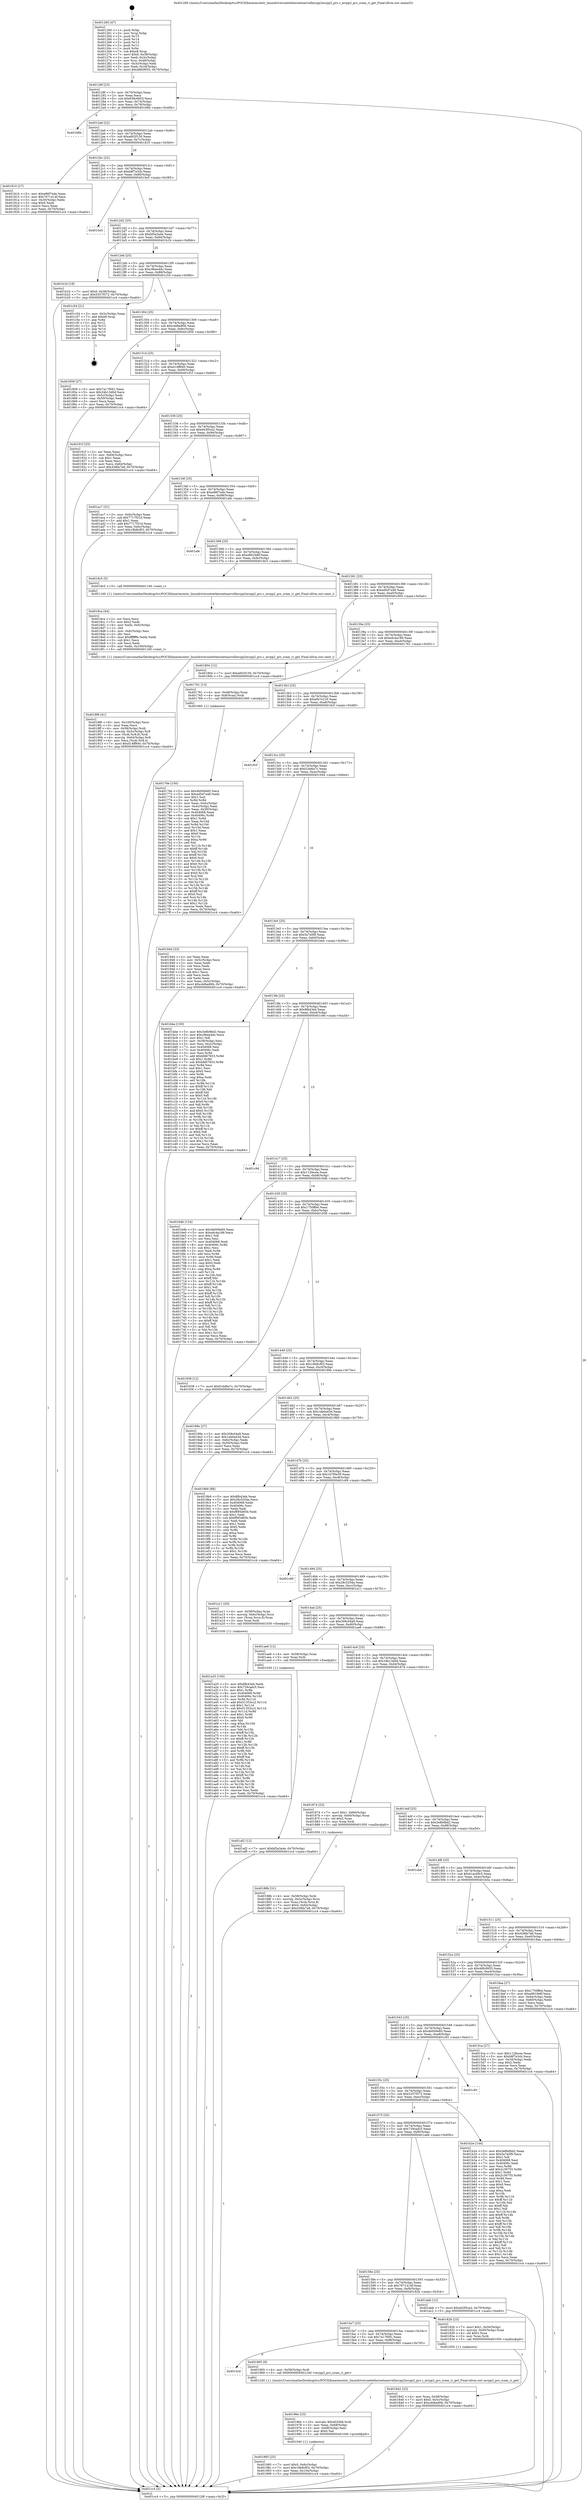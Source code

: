 digraph "0x401260" {
  label = "0x401260 (/mnt/c/Users/mathe/Desktop/tcc/POCII/binaries/extr_linuxdriversnetethernetmarvellmvpp2mvpp2_prs.c_mvpp2_prs_sram_ri_get_Final-ollvm.out::main(0))"
  labelloc = "t"
  node[shape=record]

  Entry [label="",width=0.3,height=0.3,shape=circle,fillcolor=black,style=filled]
  "0x40128f" [label="{
     0x40128f [23]\l
     | [instrs]\l
     &nbsp;&nbsp;0x40128f \<+3\>: mov -0x70(%rbp),%eax\l
     &nbsp;&nbsp;0x401292 \<+2\>: mov %eax,%ecx\l
     &nbsp;&nbsp;0x401294 \<+6\>: sub $0x838c6653,%ecx\l
     &nbsp;&nbsp;0x40129a \<+3\>: mov %eax,-0x74(%rbp)\l
     &nbsp;&nbsp;0x40129d \<+3\>: mov %ecx,-0x78(%rbp)\l
     &nbsp;&nbsp;0x4012a0 \<+6\>: je 000000000040166b \<main+0x40b\>\l
  }"]
  "0x40166b" [label="{
     0x40166b\l
  }", style=dashed]
  "0x4012a6" [label="{
     0x4012a6 [22]\l
     | [instrs]\l
     &nbsp;&nbsp;0x4012a6 \<+5\>: jmp 00000000004012ab \<main+0x4b\>\l
     &nbsp;&nbsp;0x4012ab \<+3\>: mov -0x74(%rbp),%eax\l
     &nbsp;&nbsp;0x4012ae \<+5\>: sub $0xa602f150,%eax\l
     &nbsp;&nbsp;0x4012b3 \<+3\>: mov %eax,-0x7c(%rbp)\l
     &nbsp;&nbsp;0x4012b6 \<+6\>: je 0000000000401810 \<main+0x5b0\>\l
  }"]
  Exit [label="",width=0.3,height=0.3,shape=circle,fillcolor=black,style=filled,peripheries=2]
  "0x401810" [label="{
     0x401810 [27]\l
     | [instrs]\l
     &nbsp;&nbsp;0x401810 \<+5\>: mov $0xe86f7ede,%eax\l
     &nbsp;&nbsp;0x401815 \<+5\>: mov $0x7671414f,%ecx\l
     &nbsp;&nbsp;0x40181a \<+3\>: mov -0x30(%rbp),%edx\l
     &nbsp;&nbsp;0x40181d \<+3\>: cmp $0x0,%edx\l
     &nbsp;&nbsp;0x401820 \<+3\>: cmove %ecx,%eax\l
     &nbsp;&nbsp;0x401823 \<+3\>: mov %eax,-0x70(%rbp)\l
     &nbsp;&nbsp;0x401826 \<+5\>: jmp 0000000000401cc4 \<main+0xa64\>\l
  }"]
  "0x4012bc" [label="{
     0x4012bc [22]\l
     | [instrs]\l
     &nbsp;&nbsp;0x4012bc \<+5\>: jmp 00000000004012c1 \<main+0x61\>\l
     &nbsp;&nbsp;0x4012c1 \<+3\>: mov -0x74(%rbp),%eax\l
     &nbsp;&nbsp;0x4012c4 \<+5\>: sub $0xb8f7e3cb,%eax\l
     &nbsp;&nbsp;0x4012c9 \<+3\>: mov %eax,-0x80(%rbp)\l
     &nbsp;&nbsp;0x4012cc \<+6\>: je 00000000004015e5 \<main+0x385\>\l
  }"]
  "0x401af2" [label="{
     0x401af2 [12]\l
     | [instrs]\l
     &nbsp;&nbsp;0x401af2 \<+7\>: movl $0xbf3a3a4e,-0x70(%rbp)\l
     &nbsp;&nbsp;0x401af9 \<+5\>: jmp 0000000000401cc4 \<main+0xa64\>\l
  }"]
  "0x4015e5" [label="{
     0x4015e5\l
  }", style=dashed]
  "0x4012d2" [label="{
     0x4012d2 [25]\l
     | [instrs]\l
     &nbsp;&nbsp;0x4012d2 \<+5\>: jmp 00000000004012d7 \<main+0x77\>\l
     &nbsp;&nbsp;0x4012d7 \<+3\>: mov -0x74(%rbp),%eax\l
     &nbsp;&nbsp;0x4012da \<+5\>: sub $0xbf3a3a4e,%eax\l
     &nbsp;&nbsp;0x4012df \<+6\>: mov %eax,-0x84(%rbp)\l
     &nbsp;&nbsp;0x4012e5 \<+6\>: je 0000000000401b1b \<main+0x8bb\>\l
  }"]
  "0x401a25" [label="{
     0x401a25 [150]\l
     | [instrs]\l
     &nbsp;&nbsp;0x401a25 \<+5\>: mov $0x8fb43eb,%edx\l
     &nbsp;&nbsp;0x401a2a \<+5\>: mov $0x729cadc5,%esi\l
     &nbsp;&nbsp;0x401a2f \<+3\>: mov $0x1,%r8b\l
     &nbsp;&nbsp;0x401a32 \<+8\>: mov 0x404068,%r9d\l
     &nbsp;&nbsp;0x401a3a \<+8\>: mov 0x40406c,%r10d\l
     &nbsp;&nbsp;0x401a42 \<+3\>: mov %r9d,%r11d\l
     &nbsp;&nbsp;0x401a45 \<+7\>: add $0x51353cc2,%r11d\l
     &nbsp;&nbsp;0x401a4c \<+4\>: sub $0x1,%r11d\l
     &nbsp;&nbsp;0x401a50 \<+7\>: sub $0x51353cc2,%r11d\l
     &nbsp;&nbsp;0x401a57 \<+4\>: imul %r11d,%r9d\l
     &nbsp;&nbsp;0x401a5b \<+4\>: and $0x1,%r9d\l
     &nbsp;&nbsp;0x401a5f \<+4\>: cmp $0x0,%r9d\l
     &nbsp;&nbsp;0x401a63 \<+3\>: sete %bl\l
     &nbsp;&nbsp;0x401a66 \<+4\>: cmp $0xa,%r10d\l
     &nbsp;&nbsp;0x401a6a \<+4\>: setl %r14b\l
     &nbsp;&nbsp;0x401a6e \<+3\>: mov %bl,%r15b\l
     &nbsp;&nbsp;0x401a71 \<+4\>: xor $0xff,%r15b\l
     &nbsp;&nbsp;0x401a75 \<+3\>: mov %r14b,%r12b\l
     &nbsp;&nbsp;0x401a78 \<+4\>: xor $0xff,%r12b\l
     &nbsp;&nbsp;0x401a7c \<+4\>: xor $0x1,%r8b\l
     &nbsp;&nbsp;0x401a80 \<+3\>: mov %r15b,%r13b\l
     &nbsp;&nbsp;0x401a83 \<+4\>: and $0xff,%r13b\l
     &nbsp;&nbsp;0x401a87 \<+3\>: and %r8b,%bl\l
     &nbsp;&nbsp;0x401a8a \<+3\>: mov %r12b,%al\l
     &nbsp;&nbsp;0x401a8d \<+2\>: and $0xff,%al\l
     &nbsp;&nbsp;0x401a8f \<+3\>: and %r8b,%r14b\l
     &nbsp;&nbsp;0x401a92 \<+3\>: or %bl,%r13b\l
     &nbsp;&nbsp;0x401a95 \<+3\>: or %r14b,%al\l
     &nbsp;&nbsp;0x401a98 \<+3\>: xor %al,%r13b\l
     &nbsp;&nbsp;0x401a9b \<+3\>: or %r12b,%r15b\l
     &nbsp;&nbsp;0x401a9e \<+4\>: xor $0xff,%r15b\l
     &nbsp;&nbsp;0x401aa2 \<+4\>: or $0x1,%r8b\l
     &nbsp;&nbsp;0x401aa6 \<+3\>: and %r8b,%r15b\l
     &nbsp;&nbsp;0x401aa9 \<+3\>: or %r15b,%r13b\l
     &nbsp;&nbsp;0x401aac \<+4\>: test $0x1,%r13b\l
     &nbsp;&nbsp;0x401ab0 \<+3\>: cmovne %esi,%edx\l
     &nbsp;&nbsp;0x401ab3 \<+3\>: mov %edx,-0x70(%rbp)\l
     &nbsp;&nbsp;0x401ab6 \<+5\>: jmp 0000000000401cc4 \<main+0xa64\>\l
  }"]
  "0x401b1b" [label="{
     0x401b1b [19]\l
     | [instrs]\l
     &nbsp;&nbsp;0x401b1b \<+7\>: movl $0x0,-0x38(%rbp)\l
     &nbsp;&nbsp;0x401b22 \<+7\>: movl $0x5357f372,-0x70(%rbp)\l
     &nbsp;&nbsp;0x401b29 \<+5\>: jmp 0000000000401cc4 \<main+0xa64\>\l
  }"]
  "0x4012eb" [label="{
     0x4012eb [25]\l
     | [instrs]\l
     &nbsp;&nbsp;0x4012eb \<+5\>: jmp 00000000004012f0 \<main+0x90\>\l
     &nbsp;&nbsp;0x4012f0 \<+3\>: mov -0x74(%rbp),%eax\l
     &nbsp;&nbsp;0x4012f3 \<+5\>: sub $0xc9bee4dc,%eax\l
     &nbsp;&nbsp;0x4012f8 \<+6\>: mov %eax,-0x88(%rbp)\l
     &nbsp;&nbsp;0x4012fe \<+6\>: je 0000000000401c54 \<main+0x9f4\>\l
  }"]
  "0x401985" [label="{
     0x401985 [25]\l
     | [instrs]\l
     &nbsp;&nbsp;0x401985 \<+7\>: movl $0x0,-0x6c(%rbp)\l
     &nbsp;&nbsp;0x40198c \<+7\>: movl $0x18b8cf03,-0x70(%rbp)\l
     &nbsp;&nbsp;0x401993 \<+6\>: mov %eax,-0x104(%rbp)\l
     &nbsp;&nbsp;0x401999 \<+5\>: jmp 0000000000401cc4 \<main+0xa64\>\l
  }"]
  "0x401c54" [label="{
     0x401c54 [21]\l
     | [instrs]\l
     &nbsp;&nbsp;0x401c54 \<+3\>: mov -0x2c(%rbp),%eax\l
     &nbsp;&nbsp;0x401c57 \<+7\>: add $0xe8,%rsp\l
     &nbsp;&nbsp;0x401c5e \<+1\>: pop %rbx\l
     &nbsp;&nbsp;0x401c5f \<+2\>: pop %r12\l
     &nbsp;&nbsp;0x401c61 \<+2\>: pop %r13\l
     &nbsp;&nbsp;0x401c63 \<+2\>: pop %r14\l
     &nbsp;&nbsp;0x401c65 \<+2\>: pop %r15\l
     &nbsp;&nbsp;0x401c67 \<+1\>: pop %rbp\l
     &nbsp;&nbsp;0x401c68 \<+1\>: ret\l
  }"]
  "0x401304" [label="{
     0x401304 [25]\l
     | [instrs]\l
     &nbsp;&nbsp;0x401304 \<+5\>: jmp 0000000000401309 \<main+0xa9\>\l
     &nbsp;&nbsp;0x401309 \<+3\>: mov -0x74(%rbp),%eax\l
     &nbsp;&nbsp;0x40130c \<+5\>: sub $0xcddbe80b,%eax\l
     &nbsp;&nbsp;0x401311 \<+6\>: mov %eax,-0x8c(%rbp)\l
     &nbsp;&nbsp;0x401317 \<+6\>: je 0000000000401859 \<main+0x5f9\>\l
  }"]
  "0x40196e" [label="{
     0x40196e [23]\l
     | [instrs]\l
     &nbsp;&nbsp;0x40196e \<+10\>: movabs $0x4020b6,%rdi\l
     &nbsp;&nbsp;0x401978 \<+3\>: mov %eax,-0x68(%rbp)\l
     &nbsp;&nbsp;0x40197b \<+3\>: mov -0x68(%rbp),%esi\l
     &nbsp;&nbsp;0x40197e \<+2\>: mov $0x0,%al\l
     &nbsp;&nbsp;0x401980 \<+5\>: call 0000000000401040 \<printf@plt\>\l
     | [calls]\l
     &nbsp;&nbsp;0x401040 \{1\} (unknown)\l
  }"]
  "0x401859" [label="{
     0x401859 [27]\l
     | [instrs]\l
     &nbsp;&nbsp;0x401859 \<+5\>: mov $0x7a17f091,%eax\l
     &nbsp;&nbsp;0x40185e \<+5\>: mov $0x34b13d0d,%ecx\l
     &nbsp;&nbsp;0x401863 \<+3\>: mov -0x5c(%rbp),%edx\l
     &nbsp;&nbsp;0x401866 \<+3\>: cmp -0x50(%rbp),%edx\l
     &nbsp;&nbsp;0x401869 \<+3\>: cmovl %ecx,%eax\l
     &nbsp;&nbsp;0x40186c \<+3\>: mov %eax,-0x70(%rbp)\l
     &nbsp;&nbsp;0x40186f \<+5\>: jmp 0000000000401cc4 \<main+0xa64\>\l
  }"]
  "0x40131d" [label="{
     0x40131d [25]\l
     | [instrs]\l
     &nbsp;&nbsp;0x40131d \<+5\>: jmp 0000000000401322 \<main+0xc2\>\l
     &nbsp;&nbsp;0x401322 \<+3\>: mov -0x74(%rbp),%eax\l
     &nbsp;&nbsp;0x401325 \<+5\>: sub $0xd14ff940,%eax\l
     &nbsp;&nbsp;0x40132a \<+6\>: mov %eax,-0x90(%rbp)\l
     &nbsp;&nbsp;0x401330 \<+6\>: je 000000000040191f \<main+0x6bf\>\l
  }"]
  "0x4015c0" [label="{
     0x4015c0\l
  }", style=dashed]
  "0x40191f" [label="{
     0x40191f [25]\l
     | [instrs]\l
     &nbsp;&nbsp;0x40191f \<+2\>: xor %eax,%eax\l
     &nbsp;&nbsp;0x401921 \<+3\>: mov -0x64(%rbp),%ecx\l
     &nbsp;&nbsp;0x401924 \<+3\>: sub $0x1,%eax\l
     &nbsp;&nbsp;0x401927 \<+2\>: sub %eax,%ecx\l
     &nbsp;&nbsp;0x401929 \<+3\>: mov %ecx,-0x64(%rbp)\l
     &nbsp;&nbsp;0x40192c \<+7\>: movl $0x438fa7a8,-0x70(%rbp)\l
     &nbsp;&nbsp;0x401933 \<+5\>: jmp 0000000000401cc4 \<main+0xa64\>\l
  }"]
  "0x401336" [label="{
     0x401336 [25]\l
     | [instrs]\l
     &nbsp;&nbsp;0x401336 \<+5\>: jmp 000000000040133b \<main+0xdb\>\l
     &nbsp;&nbsp;0x40133b \<+3\>: mov -0x74(%rbp),%eax\l
     &nbsp;&nbsp;0x40133e \<+5\>: sub $0xd43f5ca2,%eax\l
     &nbsp;&nbsp;0x401343 \<+6\>: mov %eax,-0x94(%rbp)\l
     &nbsp;&nbsp;0x401349 \<+6\>: je 0000000000401ac7 \<main+0x867\>\l
  }"]
  "0x401965" [label="{
     0x401965 [9]\l
     | [instrs]\l
     &nbsp;&nbsp;0x401965 \<+4\>: mov -0x58(%rbp),%rdi\l
     &nbsp;&nbsp;0x401969 \<+5\>: call 0000000000401240 \<mvpp2_prs_sram_ri_get\>\l
     | [calls]\l
     &nbsp;&nbsp;0x401240 \{1\} (/mnt/c/Users/mathe/Desktop/tcc/POCII/binaries/extr_linuxdriversnetethernetmarvellmvpp2mvpp2_prs.c_mvpp2_prs_sram_ri_get_Final-ollvm.out::mvpp2_prs_sram_ri_get)\l
  }"]
  "0x401ac7" [label="{
     0x401ac7 [31]\l
     | [instrs]\l
     &nbsp;&nbsp;0x401ac7 \<+3\>: mov -0x6c(%rbp),%eax\l
     &nbsp;&nbsp;0x401aca \<+5\>: sub $0x7717f31d,%eax\l
     &nbsp;&nbsp;0x401acf \<+3\>: add $0x1,%eax\l
     &nbsp;&nbsp;0x401ad2 \<+5\>: add $0x7717f31d,%eax\l
     &nbsp;&nbsp;0x401ad7 \<+3\>: mov %eax,-0x6c(%rbp)\l
     &nbsp;&nbsp;0x401ada \<+7\>: movl $0x18b8cf03,-0x70(%rbp)\l
     &nbsp;&nbsp;0x401ae1 \<+5\>: jmp 0000000000401cc4 \<main+0xa64\>\l
  }"]
  "0x40134f" [label="{
     0x40134f [25]\l
     | [instrs]\l
     &nbsp;&nbsp;0x40134f \<+5\>: jmp 0000000000401354 \<main+0xf4\>\l
     &nbsp;&nbsp;0x401354 \<+3\>: mov -0x74(%rbp),%eax\l
     &nbsp;&nbsp;0x401357 \<+5\>: sub $0xe86f7ede,%eax\l
     &nbsp;&nbsp;0x40135c \<+6\>: mov %eax,-0x98(%rbp)\l
     &nbsp;&nbsp;0x401362 \<+6\>: je 0000000000401afe \<main+0x89e\>\l
  }"]
  "0x4018f6" [label="{
     0x4018f6 [41]\l
     | [instrs]\l
     &nbsp;&nbsp;0x4018f6 \<+6\>: mov -0x100(%rbp),%ecx\l
     &nbsp;&nbsp;0x4018fc \<+3\>: imul %eax,%ecx\l
     &nbsp;&nbsp;0x4018ff \<+4\>: mov -0x58(%rbp),%rdi\l
     &nbsp;&nbsp;0x401903 \<+4\>: movslq -0x5c(%rbp),%r8\l
     &nbsp;&nbsp;0x401907 \<+4\>: mov (%rdi,%r8,8),%rdi\l
     &nbsp;&nbsp;0x40190b \<+4\>: movslq -0x64(%rbp),%r8\l
     &nbsp;&nbsp;0x40190f \<+4\>: mov %ecx,(%rdi,%r8,4)\l
     &nbsp;&nbsp;0x401913 \<+7\>: movl $0xd14ff940,-0x70(%rbp)\l
     &nbsp;&nbsp;0x40191a \<+5\>: jmp 0000000000401cc4 \<main+0xa64\>\l
  }"]
  "0x401afe" [label="{
     0x401afe\l
  }", style=dashed]
  "0x401368" [label="{
     0x401368 [25]\l
     | [instrs]\l
     &nbsp;&nbsp;0x401368 \<+5\>: jmp 000000000040136d \<main+0x10d\>\l
     &nbsp;&nbsp;0x40136d \<+3\>: mov -0x74(%rbp),%eax\l
     &nbsp;&nbsp;0x401370 \<+5\>: sub $0xe891fe8f,%eax\l
     &nbsp;&nbsp;0x401375 \<+6\>: mov %eax,-0x9c(%rbp)\l
     &nbsp;&nbsp;0x40137b \<+6\>: je 00000000004018c5 \<main+0x665\>\l
  }"]
  "0x4018ca" [label="{
     0x4018ca [44]\l
     | [instrs]\l
     &nbsp;&nbsp;0x4018ca \<+2\>: xor %ecx,%ecx\l
     &nbsp;&nbsp;0x4018cc \<+5\>: mov $0x2,%edx\l
     &nbsp;&nbsp;0x4018d1 \<+6\>: mov %edx,-0xfc(%rbp)\l
     &nbsp;&nbsp;0x4018d7 \<+1\>: cltd\l
     &nbsp;&nbsp;0x4018d8 \<+6\>: mov -0xfc(%rbp),%esi\l
     &nbsp;&nbsp;0x4018de \<+2\>: idiv %esi\l
     &nbsp;&nbsp;0x4018e0 \<+6\>: imul $0xfffffffe,%edx,%edx\l
     &nbsp;&nbsp;0x4018e6 \<+3\>: sub $0x1,%ecx\l
     &nbsp;&nbsp;0x4018e9 \<+2\>: sub %ecx,%edx\l
     &nbsp;&nbsp;0x4018eb \<+6\>: mov %edx,-0x100(%rbp)\l
     &nbsp;&nbsp;0x4018f1 \<+5\>: call 0000000000401160 \<next_i\>\l
     | [calls]\l
     &nbsp;&nbsp;0x401160 \{1\} (/mnt/c/Users/mathe/Desktop/tcc/POCII/binaries/extr_linuxdriversnetethernetmarvellmvpp2mvpp2_prs.c_mvpp2_prs_sram_ri_get_Final-ollvm.out::next_i)\l
  }"]
  "0x4018c5" [label="{
     0x4018c5 [5]\l
     | [instrs]\l
     &nbsp;&nbsp;0x4018c5 \<+5\>: call 0000000000401160 \<next_i\>\l
     | [calls]\l
     &nbsp;&nbsp;0x401160 \{1\} (/mnt/c/Users/mathe/Desktop/tcc/POCII/binaries/extr_linuxdriversnetethernetmarvellmvpp2mvpp2_prs.c_mvpp2_prs_sram_ri_get_Final-ollvm.out::next_i)\l
  }"]
  "0x401381" [label="{
     0x401381 [25]\l
     | [instrs]\l
     &nbsp;&nbsp;0x401381 \<+5\>: jmp 0000000000401386 \<main+0x126\>\l
     &nbsp;&nbsp;0x401386 \<+3\>: mov -0x74(%rbp),%eax\l
     &nbsp;&nbsp;0x401389 \<+5\>: sub $0xed5d7a48,%eax\l
     &nbsp;&nbsp;0x40138e \<+6\>: mov %eax,-0xa0(%rbp)\l
     &nbsp;&nbsp;0x401394 \<+6\>: je 0000000000401804 \<main+0x5a4\>\l
  }"]
  "0x40188b" [label="{
     0x40188b [31]\l
     | [instrs]\l
     &nbsp;&nbsp;0x40188b \<+4\>: mov -0x58(%rbp),%rdi\l
     &nbsp;&nbsp;0x40188f \<+4\>: movslq -0x5c(%rbp),%rcx\l
     &nbsp;&nbsp;0x401893 \<+4\>: mov %rax,(%rdi,%rcx,8)\l
     &nbsp;&nbsp;0x401897 \<+7\>: movl $0x0,-0x64(%rbp)\l
     &nbsp;&nbsp;0x40189e \<+7\>: movl $0x438fa7a8,-0x70(%rbp)\l
     &nbsp;&nbsp;0x4018a5 \<+5\>: jmp 0000000000401cc4 \<main+0xa64\>\l
  }"]
  "0x401804" [label="{
     0x401804 [12]\l
     | [instrs]\l
     &nbsp;&nbsp;0x401804 \<+7\>: movl $0xa602f150,-0x70(%rbp)\l
     &nbsp;&nbsp;0x40180b \<+5\>: jmp 0000000000401cc4 \<main+0xa64\>\l
  }"]
  "0x40139a" [label="{
     0x40139a [25]\l
     | [instrs]\l
     &nbsp;&nbsp;0x40139a \<+5\>: jmp 000000000040139f \<main+0x13f\>\l
     &nbsp;&nbsp;0x40139f \<+3\>: mov -0x74(%rbp),%eax\l
     &nbsp;&nbsp;0x4013a2 \<+5\>: sub $0xedc4a186,%eax\l
     &nbsp;&nbsp;0x4013a7 \<+6\>: mov %eax,-0xa4(%rbp)\l
     &nbsp;&nbsp;0x4013ad \<+6\>: je 0000000000401761 \<main+0x501\>\l
  }"]
  "0x401842" [label="{
     0x401842 [23]\l
     | [instrs]\l
     &nbsp;&nbsp;0x401842 \<+4\>: mov %rax,-0x58(%rbp)\l
     &nbsp;&nbsp;0x401846 \<+7\>: movl $0x0,-0x5c(%rbp)\l
     &nbsp;&nbsp;0x40184d \<+7\>: movl $0xcddbe80b,-0x70(%rbp)\l
     &nbsp;&nbsp;0x401854 \<+5\>: jmp 0000000000401cc4 \<main+0xa64\>\l
  }"]
  "0x401761" [label="{
     0x401761 [13]\l
     | [instrs]\l
     &nbsp;&nbsp;0x401761 \<+4\>: mov -0x48(%rbp),%rax\l
     &nbsp;&nbsp;0x401765 \<+4\>: mov 0x8(%rax),%rdi\l
     &nbsp;&nbsp;0x401769 \<+5\>: call 0000000000401060 \<atoi@plt\>\l
     | [calls]\l
     &nbsp;&nbsp;0x401060 \{1\} (unknown)\l
  }"]
  "0x4013b3" [label="{
     0x4013b3 [25]\l
     | [instrs]\l
     &nbsp;&nbsp;0x4013b3 \<+5\>: jmp 00000000004013b8 \<main+0x158\>\l
     &nbsp;&nbsp;0x4013b8 \<+3\>: mov -0x74(%rbp),%eax\l
     &nbsp;&nbsp;0x4013bb \<+5\>: sub $0xefa7e219,%eax\l
     &nbsp;&nbsp;0x4013c0 \<+6\>: mov %eax,-0xa8(%rbp)\l
     &nbsp;&nbsp;0x4013c6 \<+6\>: je 00000000004016cf \<main+0x46f\>\l
  }"]
  "0x4015a7" [label="{
     0x4015a7 [25]\l
     | [instrs]\l
     &nbsp;&nbsp;0x4015a7 \<+5\>: jmp 00000000004015ac \<main+0x34c\>\l
     &nbsp;&nbsp;0x4015ac \<+3\>: mov -0x74(%rbp),%eax\l
     &nbsp;&nbsp;0x4015af \<+5\>: sub $0x7a17f091,%eax\l
     &nbsp;&nbsp;0x4015b4 \<+6\>: mov %eax,-0xf8(%rbp)\l
     &nbsp;&nbsp;0x4015ba \<+6\>: je 0000000000401965 \<main+0x705\>\l
  }"]
  "0x4016cf" [label="{
     0x4016cf\l
  }", style=dashed]
  "0x4013cc" [label="{
     0x4013cc [25]\l
     | [instrs]\l
     &nbsp;&nbsp;0x4013cc \<+5\>: jmp 00000000004013d1 \<main+0x171\>\l
     &nbsp;&nbsp;0x4013d1 \<+3\>: mov -0x74(%rbp),%eax\l
     &nbsp;&nbsp;0x4013d4 \<+5\>: sub $0xf1dd6a7c,%eax\l
     &nbsp;&nbsp;0x4013d9 \<+6\>: mov %eax,-0xac(%rbp)\l
     &nbsp;&nbsp;0x4013df \<+6\>: je 0000000000401944 \<main+0x6e4\>\l
  }"]
  "0x40182b" [label="{
     0x40182b [23]\l
     | [instrs]\l
     &nbsp;&nbsp;0x40182b \<+7\>: movl $0x1,-0x50(%rbp)\l
     &nbsp;&nbsp;0x401832 \<+4\>: movslq -0x50(%rbp),%rax\l
     &nbsp;&nbsp;0x401836 \<+4\>: shl $0x3,%rax\l
     &nbsp;&nbsp;0x40183a \<+3\>: mov %rax,%rdi\l
     &nbsp;&nbsp;0x40183d \<+5\>: call 0000000000401050 \<malloc@plt\>\l
     | [calls]\l
     &nbsp;&nbsp;0x401050 \{1\} (unknown)\l
  }"]
  "0x401944" [label="{
     0x401944 [33]\l
     | [instrs]\l
     &nbsp;&nbsp;0x401944 \<+2\>: xor %eax,%eax\l
     &nbsp;&nbsp;0x401946 \<+3\>: mov -0x5c(%rbp),%ecx\l
     &nbsp;&nbsp;0x401949 \<+2\>: mov %eax,%edx\l
     &nbsp;&nbsp;0x40194b \<+2\>: sub %ecx,%edx\l
     &nbsp;&nbsp;0x40194d \<+2\>: mov %eax,%ecx\l
     &nbsp;&nbsp;0x40194f \<+3\>: sub $0x1,%ecx\l
     &nbsp;&nbsp;0x401952 \<+2\>: add %ecx,%edx\l
     &nbsp;&nbsp;0x401954 \<+2\>: sub %edx,%eax\l
     &nbsp;&nbsp;0x401956 \<+3\>: mov %eax,-0x5c(%rbp)\l
     &nbsp;&nbsp;0x401959 \<+7\>: movl $0xcddbe80b,-0x70(%rbp)\l
     &nbsp;&nbsp;0x401960 \<+5\>: jmp 0000000000401cc4 \<main+0xa64\>\l
  }"]
  "0x4013e5" [label="{
     0x4013e5 [25]\l
     | [instrs]\l
     &nbsp;&nbsp;0x4013e5 \<+5\>: jmp 00000000004013ea \<main+0x18a\>\l
     &nbsp;&nbsp;0x4013ea \<+3\>: mov -0x74(%rbp),%eax\l
     &nbsp;&nbsp;0x4013ed \<+5\>: sub $0x5a7a5f9,%eax\l
     &nbsp;&nbsp;0x4013f2 \<+6\>: mov %eax,-0xb0(%rbp)\l
     &nbsp;&nbsp;0x4013f8 \<+6\>: je 0000000000401bbe \<main+0x95e\>\l
  }"]
  "0x40158e" [label="{
     0x40158e [25]\l
     | [instrs]\l
     &nbsp;&nbsp;0x40158e \<+5\>: jmp 0000000000401593 \<main+0x333\>\l
     &nbsp;&nbsp;0x401593 \<+3\>: mov -0x74(%rbp),%eax\l
     &nbsp;&nbsp;0x401596 \<+5\>: sub $0x7671414f,%eax\l
     &nbsp;&nbsp;0x40159b \<+6\>: mov %eax,-0xf4(%rbp)\l
     &nbsp;&nbsp;0x4015a1 \<+6\>: je 000000000040182b \<main+0x5cb\>\l
  }"]
  "0x401bbe" [label="{
     0x401bbe [150]\l
     | [instrs]\l
     &nbsp;&nbsp;0x401bbe \<+5\>: mov $0x3e8b9bd2,%eax\l
     &nbsp;&nbsp;0x401bc3 \<+5\>: mov $0xc9bee4dc,%ecx\l
     &nbsp;&nbsp;0x401bc8 \<+2\>: mov $0x1,%dl\l
     &nbsp;&nbsp;0x401bca \<+3\>: mov -0x38(%rbp),%esi\l
     &nbsp;&nbsp;0x401bcd \<+3\>: mov %esi,-0x2c(%rbp)\l
     &nbsp;&nbsp;0x401bd0 \<+7\>: mov 0x404068,%esi\l
     &nbsp;&nbsp;0x401bd7 \<+7\>: mov 0x40406c,%edi\l
     &nbsp;&nbsp;0x401bde \<+3\>: mov %esi,%r8d\l
     &nbsp;&nbsp;0x401be1 \<+7\>: add $0xbfd67833,%r8d\l
     &nbsp;&nbsp;0x401be8 \<+4\>: sub $0x1,%r8d\l
     &nbsp;&nbsp;0x401bec \<+7\>: sub $0xbfd67833,%r8d\l
     &nbsp;&nbsp;0x401bf3 \<+4\>: imul %r8d,%esi\l
     &nbsp;&nbsp;0x401bf7 \<+3\>: and $0x1,%esi\l
     &nbsp;&nbsp;0x401bfa \<+3\>: cmp $0x0,%esi\l
     &nbsp;&nbsp;0x401bfd \<+4\>: sete %r9b\l
     &nbsp;&nbsp;0x401c01 \<+3\>: cmp $0xa,%edi\l
     &nbsp;&nbsp;0x401c04 \<+4\>: setl %r10b\l
     &nbsp;&nbsp;0x401c08 \<+3\>: mov %r9b,%r11b\l
     &nbsp;&nbsp;0x401c0b \<+4\>: xor $0xff,%r11b\l
     &nbsp;&nbsp;0x401c0f \<+3\>: mov %r10b,%bl\l
     &nbsp;&nbsp;0x401c12 \<+3\>: xor $0xff,%bl\l
     &nbsp;&nbsp;0x401c15 \<+3\>: xor $0x0,%dl\l
     &nbsp;&nbsp;0x401c18 \<+3\>: mov %r11b,%r14b\l
     &nbsp;&nbsp;0x401c1b \<+4\>: and $0x0,%r14b\l
     &nbsp;&nbsp;0x401c1f \<+3\>: and %dl,%r9b\l
     &nbsp;&nbsp;0x401c22 \<+3\>: mov %bl,%r15b\l
     &nbsp;&nbsp;0x401c25 \<+4\>: and $0x0,%r15b\l
     &nbsp;&nbsp;0x401c29 \<+3\>: and %dl,%r10b\l
     &nbsp;&nbsp;0x401c2c \<+3\>: or %r9b,%r14b\l
     &nbsp;&nbsp;0x401c2f \<+3\>: or %r10b,%r15b\l
     &nbsp;&nbsp;0x401c32 \<+3\>: xor %r15b,%r14b\l
     &nbsp;&nbsp;0x401c35 \<+3\>: or %bl,%r11b\l
     &nbsp;&nbsp;0x401c38 \<+4\>: xor $0xff,%r11b\l
     &nbsp;&nbsp;0x401c3c \<+3\>: or $0x0,%dl\l
     &nbsp;&nbsp;0x401c3f \<+3\>: and %dl,%r11b\l
     &nbsp;&nbsp;0x401c42 \<+3\>: or %r11b,%r14b\l
     &nbsp;&nbsp;0x401c45 \<+4\>: test $0x1,%r14b\l
     &nbsp;&nbsp;0x401c49 \<+3\>: cmovne %ecx,%eax\l
     &nbsp;&nbsp;0x401c4c \<+3\>: mov %eax,-0x70(%rbp)\l
     &nbsp;&nbsp;0x401c4f \<+5\>: jmp 0000000000401cc4 \<main+0xa64\>\l
  }"]
  "0x4013fe" [label="{
     0x4013fe [25]\l
     | [instrs]\l
     &nbsp;&nbsp;0x4013fe \<+5\>: jmp 0000000000401403 \<main+0x1a3\>\l
     &nbsp;&nbsp;0x401403 \<+3\>: mov -0x74(%rbp),%eax\l
     &nbsp;&nbsp;0x401406 \<+5\>: sub $0x8fb43eb,%eax\l
     &nbsp;&nbsp;0x40140b \<+6\>: mov %eax,-0xb4(%rbp)\l
     &nbsp;&nbsp;0x401411 \<+6\>: je 0000000000401c9d \<main+0xa3d\>\l
  }"]
  "0x401abb" [label="{
     0x401abb [12]\l
     | [instrs]\l
     &nbsp;&nbsp;0x401abb \<+7\>: movl $0xd43f5ca2,-0x70(%rbp)\l
     &nbsp;&nbsp;0x401ac2 \<+5\>: jmp 0000000000401cc4 \<main+0xa64\>\l
  }"]
  "0x401c9d" [label="{
     0x401c9d\l
  }", style=dashed]
  "0x401417" [label="{
     0x401417 [25]\l
     | [instrs]\l
     &nbsp;&nbsp;0x401417 \<+5\>: jmp 000000000040141c \<main+0x1bc\>\l
     &nbsp;&nbsp;0x40141c \<+3\>: mov -0x74(%rbp),%eax\l
     &nbsp;&nbsp;0x40141f \<+5\>: sub $0x112fecee,%eax\l
     &nbsp;&nbsp;0x401424 \<+6\>: mov %eax,-0xb8(%rbp)\l
     &nbsp;&nbsp;0x40142a \<+6\>: je 00000000004016db \<main+0x47b\>\l
  }"]
  "0x401575" [label="{
     0x401575 [25]\l
     | [instrs]\l
     &nbsp;&nbsp;0x401575 \<+5\>: jmp 000000000040157a \<main+0x31a\>\l
     &nbsp;&nbsp;0x40157a \<+3\>: mov -0x74(%rbp),%eax\l
     &nbsp;&nbsp;0x40157d \<+5\>: sub $0x729cadc5,%eax\l
     &nbsp;&nbsp;0x401582 \<+6\>: mov %eax,-0xf0(%rbp)\l
     &nbsp;&nbsp;0x401588 \<+6\>: je 0000000000401abb \<main+0x85b\>\l
  }"]
  "0x4016db" [label="{
     0x4016db [134]\l
     | [instrs]\l
     &nbsp;&nbsp;0x4016db \<+5\>: mov $0x4b009e85,%eax\l
     &nbsp;&nbsp;0x4016e0 \<+5\>: mov $0xedc4a186,%ecx\l
     &nbsp;&nbsp;0x4016e5 \<+2\>: mov $0x1,%dl\l
     &nbsp;&nbsp;0x4016e7 \<+2\>: xor %esi,%esi\l
     &nbsp;&nbsp;0x4016e9 \<+7\>: mov 0x404068,%edi\l
     &nbsp;&nbsp;0x4016f0 \<+8\>: mov 0x40406c,%r8d\l
     &nbsp;&nbsp;0x4016f8 \<+3\>: sub $0x1,%esi\l
     &nbsp;&nbsp;0x4016fb \<+3\>: mov %edi,%r9d\l
     &nbsp;&nbsp;0x4016fe \<+3\>: add %esi,%r9d\l
     &nbsp;&nbsp;0x401701 \<+4\>: imul %r9d,%edi\l
     &nbsp;&nbsp;0x401705 \<+3\>: and $0x1,%edi\l
     &nbsp;&nbsp;0x401708 \<+3\>: cmp $0x0,%edi\l
     &nbsp;&nbsp;0x40170b \<+4\>: sete %r10b\l
     &nbsp;&nbsp;0x40170f \<+4\>: cmp $0xa,%r8d\l
     &nbsp;&nbsp;0x401713 \<+4\>: setl %r11b\l
     &nbsp;&nbsp;0x401717 \<+3\>: mov %r10b,%bl\l
     &nbsp;&nbsp;0x40171a \<+3\>: xor $0xff,%bl\l
     &nbsp;&nbsp;0x40171d \<+3\>: mov %r11b,%r14b\l
     &nbsp;&nbsp;0x401720 \<+4\>: xor $0xff,%r14b\l
     &nbsp;&nbsp;0x401724 \<+3\>: xor $0x1,%dl\l
     &nbsp;&nbsp;0x401727 \<+3\>: mov %bl,%r15b\l
     &nbsp;&nbsp;0x40172a \<+4\>: and $0xff,%r15b\l
     &nbsp;&nbsp;0x40172e \<+3\>: and %dl,%r10b\l
     &nbsp;&nbsp;0x401731 \<+3\>: mov %r14b,%r12b\l
     &nbsp;&nbsp;0x401734 \<+4\>: and $0xff,%r12b\l
     &nbsp;&nbsp;0x401738 \<+3\>: and %dl,%r11b\l
     &nbsp;&nbsp;0x40173b \<+3\>: or %r10b,%r15b\l
     &nbsp;&nbsp;0x40173e \<+3\>: or %r11b,%r12b\l
     &nbsp;&nbsp;0x401741 \<+3\>: xor %r12b,%r15b\l
     &nbsp;&nbsp;0x401744 \<+3\>: or %r14b,%bl\l
     &nbsp;&nbsp;0x401747 \<+3\>: xor $0xff,%bl\l
     &nbsp;&nbsp;0x40174a \<+3\>: or $0x1,%dl\l
     &nbsp;&nbsp;0x40174d \<+2\>: and %dl,%bl\l
     &nbsp;&nbsp;0x40174f \<+3\>: or %bl,%r15b\l
     &nbsp;&nbsp;0x401752 \<+4\>: test $0x1,%r15b\l
     &nbsp;&nbsp;0x401756 \<+3\>: cmovne %ecx,%eax\l
     &nbsp;&nbsp;0x401759 \<+3\>: mov %eax,-0x70(%rbp)\l
     &nbsp;&nbsp;0x40175c \<+5\>: jmp 0000000000401cc4 \<main+0xa64\>\l
  }"]
  "0x401430" [label="{
     0x401430 [25]\l
     | [instrs]\l
     &nbsp;&nbsp;0x401430 \<+5\>: jmp 0000000000401435 \<main+0x1d5\>\l
     &nbsp;&nbsp;0x401435 \<+3\>: mov -0x74(%rbp),%eax\l
     &nbsp;&nbsp;0x401438 \<+5\>: sub $0x1750ffe4,%eax\l
     &nbsp;&nbsp;0x40143d \<+6\>: mov %eax,-0xbc(%rbp)\l
     &nbsp;&nbsp;0x401443 \<+6\>: je 0000000000401938 \<main+0x6d8\>\l
  }"]
  "0x401b2e" [label="{
     0x401b2e [144]\l
     | [instrs]\l
     &nbsp;&nbsp;0x401b2e \<+5\>: mov $0x3e8b9bd2,%eax\l
     &nbsp;&nbsp;0x401b33 \<+5\>: mov $0x5a7a5f9,%ecx\l
     &nbsp;&nbsp;0x401b38 \<+2\>: mov $0x1,%dl\l
     &nbsp;&nbsp;0x401b3a \<+7\>: mov 0x404068,%esi\l
     &nbsp;&nbsp;0x401b41 \<+7\>: mov 0x40406c,%edi\l
     &nbsp;&nbsp;0x401b48 \<+3\>: mov %esi,%r8d\l
     &nbsp;&nbsp;0x401b4b \<+7\>: add $0x2c36755,%r8d\l
     &nbsp;&nbsp;0x401b52 \<+4\>: sub $0x1,%r8d\l
     &nbsp;&nbsp;0x401b56 \<+7\>: sub $0x2c36755,%r8d\l
     &nbsp;&nbsp;0x401b5d \<+4\>: imul %r8d,%esi\l
     &nbsp;&nbsp;0x401b61 \<+3\>: and $0x1,%esi\l
     &nbsp;&nbsp;0x401b64 \<+3\>: cmp $0x0,%esi\l
     &nbsp;&nbsp;0x401b67 \<+4\>: sete %r9b\l
     &nbsp;&nbsp;0x401b6b \<+3\>: cmp $0xa,%edi\l
     &nbsp;&nbsp;0x401b6e \<+4\>: setl %r10b\l
     &nbsp;&nbsp;0x401b72 \<+3\>: mov %r9b,%r11b\l
     &nbsp;&nbsp;0x401b75 \<+4\>: xor $0xff,%r11b\l
     &nbsp;&nbsp;0x401b79 \<+3\>: mov %r10b,%bl\l
     &nbsp;&nbsp;0x401b7c \<+3\>: xor $0xff,%bl\l
     &nbsp;&nbsp;0x401b7f \<+3\>: xor $0x1,%dl\l
     &nbsp;&nbsp;0x401b82 \<+3\>: mov %r11b,%r14b\l
     &nbsp;&nbsp;0x401b85 \<+4\>: and $0xff,%r14b\l
     &nbsp;&nbsp;0x401b89 \<+3\>: and %dl,%r9b\l
     &nbsp;&nbsp;0x401b8c \<+3\>: mov %bl,%r15b\l
     &nbsp;&nbsp;0x401b8f \<+4\>: and $0xff,%r15b\l
     &nbsp;&nbsp;0x401b93 \<+3\>: and %dl,%r10b\l
     &nbsp;&nbsp;0x401b96 \<+3\>: or %r9b,%r14b\l
     &nbsp;&nbsp;0x401b99 \<+3\>: or %r10b,%r15b\l
     &nbsp;&nbsp;0x401b9c \<+3\>: xor %r15b,%r14b\l
     &nbsp;&nbsp;0x401b9f \<+3\>: or %bl,%r11b\l
     &nbsp;&nbsp;0x401ba2 \<+4\>: xor $0xff,%r11b\l
     &nbsp;&nbsp;0x401ba6 \<+3\>: or $0x1,%dl\l
     &nbsp;&nbsp;0x401ba9 \<+3\>: and %dl,%r11b\l
     &nbsp;&nbsp;0x401bac \<+3\>: or %r11b,%r14b\l
     &nbsp;&nbsp;0x401baf \<+4\>: test $0x1,%r14b\l
     &nbsp;&nbsp;0x401bb3 \<+3\>: cmovne %ecx,%eax\l
     &nbsp;&nbsp;0x401bb6 \<+3\>: mov %eax,-0x70(%rbp)\l
     &nbsp;&nbsp;0x401bb9 \<+5\>: jmp 0000000000401cc4 \<main+0xa64\>\l
  }"]
  "0x401938" [label="{
     0x401938 [12]\l
     | [instrs]\l
     &nbsp;&nbsp;0x401938 \<+7\>: movl $0xf1dd6a7c,-0x70(%rbp)\l
     &nbsp;&nbsp;0x40193f \<+5\>: jmp 0000000000401cc4 \<main+0xa64\>\l
  }"]
  "0x401449" [label="{
     0x401449 [25]\l
     | [instrs]\l
     &nbsp;&nbsp;0x401449 \<+5\>: jmp 000000000040144e \<main+0x1ee\>\l
     &nbsp;&nbsp;0x40144e \<+3\>: mov -0x74(%rbp),%eax\l
     &nbsp;&nbsp;0x401451 \<+5\>: sub $0x18b8cf03,%eax\l
     &nbsp;&nbsp;0x401456 \<+6\>: mov %eax,-0xc0(%rbp)\l
     &nbsp;&nbsp;0x40145c \<+6\>: je 000000000040199e \<main+0x73e\>\l
  }"]
  "0x40155c" [label="{
     0x40155c [25]\l
     | [instrs]\l
     &nbsp;&nbsp;0x40155c \<+5\>: jmp 0000000000401561 \<main+0x301\>\l
     &nbsp;&nbsp;0x401561 \<+3\>: mov -0x74(%rbp),%eax\l
     &nbsp;&nbsp;0x401564 \<+5\>: sub $0x5357f372,%eax\l
     &nbsp;&nbsp;0x401569 \<+6\>: mov %eax,-0xec(%rbp)\l
     &nbsp;&nbsp;0x40156f \<+6\>: je 0000000000401b2e \<main+0x8ce\>\l
  }"]
  "0x40199e" [label="{
     0x40199e [27]\l
     | [instrs]\l
     &nbsp;&nbsp;0x40199e \<+5\>: mov $0x309c04a9,%eax\l
     &nbsp;&nbsp;0x4019a3 \<+5\>: mov $0x1ab0a43d,%ecx\l
     &nbsp;&nbsp;0x4019a8 \<+3\>: mov -0x6c(%rbp),%edx\l
     &nbsp;&nbsp;0x4019ab \<+3\>: cmp -0x50(%rbp),%edx\l
     &nbsp;&nbsp;0x4019ae \<+3\>: cmovl %ecx,%eax\l
     &nbsp;&nbsp;0x4019b1 \<+3\>: mov %eax,-0x70(%rbp)\l
     &nbsp;&nbsp;0x4019b4 \<+5\>: jmp 0000000000401cc4 \<main+0xa64\>\l
  }"]
  "0x401462" [label="{
     0x401462 [25]\l
     | [instrs]\l
     &nbsp;&nbsp;0x401462 \<+5\>: jmp 0000000000401467 \<main+0x207\>\l
     &nbsp;&nbsp;0x401467 \<+3\>: mov -0x74(%rbp),%eax\l
     &nbsp;&nbsp;0x40146a \<+5\>: sub $0x1ab0a43d,%eax\l
     &nbsp;&nbsp;0x40146f \<+6\>: mov %eax,-0xc4(%rbp)\l
     &nbsp;&nbsp;0x401475 \<+6\>: je 00000000004019b9 \<main+0x759\>\l
  }"]
  "0x401c81" [label="{
     0x401c81\l
  }", style=dashed]
  "0x4019b9" [label="{
     0x4019b9 [88]\l
     | [instrs]\l
     &nbsp;&nbsp;0x4019b9 \<+5\>: mov $0x8fb43eb,%eax\l
     &nbsp;&nbsp;0x4019be \<+5\>: mov $0x28c5204a,%ecx\l
     &nbsp;&nbsp;0x4019c3 \<+7\>: mov 0x404068,%edx\l
     &nbsp;&nbsp;0x4019ca \<+7\>: mov 0x40406c,%esi\l
     &nbsp;&nbsp;0x4019d1 \<+2\>: mov %edx,%edi\l
     &nbsp;&nbsp;0x4019d3 \<+6\>: add $0xf895d65b,%edi\l
     &nbsp;&nbsp;0x4019d9 \<+3\>: sub $0x1,%edi\l
     &nbsp;&nbsp;0x4019dc \<+6\>: sub $0xf895d65b,%edi\l
     &nbsp;&nbsp;0x4019e2 \<+3\>: imul %edi,%edx\l
     &nbsp;&nbsp;0x4019e5 \<+3\>: and $0x1,%edx\l
     &nbsp;&nbsp;0x4019e8 \<+3\>: cmp $0x0,%edx\l
     &nbsp;&nbsp;0x4019eb \<+4\>: sete %r8b\l
     &nbsp;&nbsp;0x4019ef \<+3\>: cmp $0xa,%esi\l
     &nbsp;&nbsp;0x4019f2 \<+4\>: setl %r9b\l
     &nbsp;&nbsp;0x4019f6 \<+3\>: mov %r8b,%r10b\l
     &nbsp;&nbsp;0x4019f9 \<+3\>: and %r9b,%r10b\l
     &nbsp;&nbsp;0x4019fc \<+3\>: xor %r9b,%r8b\l
     &nbsp;&nbsp;0x4019ff \<+3\>: or %r8b,%r10b\l
     &nbsp;&nbsp;0x401a02 \<+4\>: test $0x1,%r10b\l
     &nbsp;&nbsp;0x401a06 \<+3\>: cmovne %ecx,%eax\l
     &nbsp;&nbsp;0x401a09 \<+3\>: mov %eax,-0x70(%rbp)\l
     &nbsp;&nbsp;0x401a0c \<+5\>: jmp 0000000000401cc4 \<main+0xa64\>\l
  }"]
  "0x40147b" [label="{
     0x40147b [25]\l
     | [instrs]\l
     &nbsp;&nbsp;0x40147b \<+5\>: jmp 0000000000401480 \<main+0x220\>\l
     &nbsp;&nbsp;0x401480 \<+3\>: mov -0x74(%rbp),%eax\l
     &nbsp;&nbsp;0x401483 \<+5\>: sub $0x1b7f0e39,%eax\l
     &nbsp;&nbsp;0x401488 \<+6\>: mov %eax,-0xc8(%rbp)\l
     &nbsp;&nbsp;0x40148e \<+6\>: je 0000000000401c69 \<main+0xa09\>\l
  }"]
  "0x40176e" [label="{
     0x40176e [150]\l
     | [instrs]\l
     &nbsp;&nbsp;0x40176e \<+5\>: mov $0x4b009e85,%ecx\l
     &nbsp;&nbsp;0x401773 \<+5\>: mov $0xed5d7a48,%edx\l
     &nbsp;&nbsp;0x401778 \<+3\>: mov $0x1,%sil\l
     &nbsp;&nbsp;0x40177b \<+3\>: xor %r8d,%r8d\l
     &nbsp;&nbsp;0x40177e \<+3\>: mov %eax,-0x4c(%rbp)\l
     &nbsp;&nbsp;0x401781 \<+3\>: mov -0x4c(%rbp),%eax\l
     &nbsp;&nbsp;0x401784 \<+3\>: mov %eax,-0x30(%rbp)\l
     &nbsp;&nbsp;0x401787 \<+7\>: mov 0x404068,%eax\l
     &nbsp;&nbsp;0x40178e \<+8\>: mov 0x40406c,%r9d\l
     &nbsp;&nbsp;0x401796 \<+4\>: sub $0x1,%r8d\l
     &nbsp;&nbsp;0x40179a \<+3\>: mov %eax,%r10d\l
     &nbsp;&nbsp;0x40179d \<+3\>: add %r8d,%r10d\l
     &nbsp;&nbsp;0x4017a0 \<+4\>: imul %r10d,%eax\l
     &nbsp;&nbsp;0x4017a4 \<+3\>: and $0x1,%eax\l
     &nbsp;&nbsp;0x4017a7 \<+3\>: cmp $0x0,%eax\l
     &nbsp;&nbsp;0x4017aa \<+4\>: sete %r11b\l
     &nbsp;&nbsp;0x4017ae \<+4\>: cmp $0xa,%r9d\l
     &nbsp;&nbsp;0x4017b2 \<+3\>: setl %bl\l
     &nbsp;&nbsp;0x4017b5 \<+3\>: mov %r11b,%r14b\l
     &nbsp;&nbsp;0x4017b8 \<+4\>: xor $0xff,%r14b\l
     &nbsp;&nbsp;0x4017bc \<+3\>: mov %bl,%r15b\l
     &nbsp;&nbsp;0x4017bf \<+4\>: xor $0xff,%r15b\l
     &nbsp;&nbsp;0x4017c3 \<+4\>: xor $0x0,%sil\l
     &nbsp;&nbsp;0x4017c7 \<+3\>: mov %r14b,%r12b\l
     &nbsp;&nbsp;0x4017ca \<+4\>: and $0x0,%r12b\l
     &nbsp;&nbsp;0x4017ce \<+3\>: and %sil,%r11b\l
     &nbsp;&nbsp;0x4017d1 \<+3\>: mov %r15b,%r13b\l
     &nbsp;&nbsp;0x4017d4 \<+4\>: and $0x0,%r13b\l
     &nbsp;&nbsp;0x4017d8 \<+3\>: and %sil,%bl\l
     &nbsp;&nbsp;0x4017db \<+3\>: or %r11b,%r12b\l
     &nbsp;&nbsp;0x4017de \<+3\>: or %bl,%r13b\l
     &nbsp;&nbsp;0x4017e1 \<+3\>: xor %r13b,%r12b\l
     &nbsp;&nbsp;0x4017e4 \<+3\>: or %r15b,%r14b\l
     &nbsp;&nbsp;0x4017e7 \<+4\>: xor $0xff,%r14b\l
     &nbsp;&nbsp;0x4017eb \<+4\>: or $0x0,%sil\l
     &nbsp;&nbsp;0x4017ef \<+3\>: and %sil,%r14b\l
     &nbsp;&nbsp;0x4017f2 \<+3\>: or %r14b,%r12b\l
     &nbsp;&nbsp;0x4017f5 \<+4\>: test $0x1,%r12b\l
     &nbsp;&nbsp;0x4017f9 \<+3\>: cmovne %edx,%ecx\l
     &nbsp;&nbsp;0x4017fc \<+3\>: mov %ecx,-0x70(%rbp)\l
     &nbsp;&nbsp;0x4017ff \<+5\>: jmp 0000000000401cc4 \<main+0xa64\>\l
  }"]
  "0x401c69" [label="{
     0x401c69\l
  }", style=dashed]
  "0x401494" [label="{
     0x401494 [25]\l
     | [instrs]\l
     &nbsp;&nbsp;0x401494 \<+5\>: jmp 0000000000401499 \<main+0x239\>\l
     &nbsp;&nbsp;0x401499 \<+3\>: mov -0x74(%rbp),%eax\l
     &nbsp;&nbsp;0x40149c \<+5\>: sub $0x28c5204a,%eax\l
     &nbsp;&nbsp;0x4014a1 \<+6\>: mov %eax,-0xcc(%rbp)\l
     &nbsp;&nbsp;0x4014a7 \<+6\>: je 0000000000401a11 \<main+0x7b1\>\l
  }"]
  "0x401260" [label="{
     0x401260 [47]\l
     | [instrs]\l
     &nbsp;&nbsp;0x401260 \<+1\>: push %rbp\l
     &nbsp;&nbsp;0x401261 \<+3\>: mov %rsp,%rbp\l
     &nbsp;&nbsp;0x401264 \<+2\>: push %r15\l
     &nbsp;&nbsp;0x401266 \<+2\>: push %r14\l
     &nbsp;&nbsp;0x401268 \<+2\>: push %r13\l
     &nbsp;&nbsp;0x40126a \<+2\>: push %r12\l
     &nbsp;&nbsp;0x40126c \<+1\>: push %rbx\l
     &nbsp;&nbsp;0x40126d \<+7\>: sub $0xe8,%rsp\l
     &nbsp;&nbsp;0x401274 \<+7\>: movl $0x0,-0x38(%rbp)\l
     &nbsp;&nbsp;0x40127b \<+3\>: mov %edi,-0x3c(%rbp)\l
     &nbsp;&nbsp;0x40127e \<+4\>: mov %rsi,-0x48(%rbp)\l
     &nbsp;&nbsp;0x401282 \<+3\>: mov -0x3c(%rbp),%edi\l
     &nbsp;&nbsp;0x401285 \<+3\>: mov %edi,-0x34(%rbp)\l
     &nbsp;&nbsp;0x401288 \<+7\>: movl $0x48fc9935,-0x70(%rbp)\l
  }"]
  "0x401a11" [label="{
     0x401a11 [20]\l
     | [instrs]\l
     &nbsp;&nbsp;0x401a11 \<+4\>: mov -0x58(%rbp),%rax\l
     &nbsp;&nbsp;0x401a15 \<+4\>: movslq -0x6c(%rbp),%rcx\l
     &nbsp;&nbsp;0x401a19 \<+4\>: mov (%rax,%rcx,8),%rax\l
     &nbsp;&nbsp;0x401a1d \<+3\>: mov %rax,%rdi\l
     &nbsp;&nbsp;0x401a20 \<+5\>: call 0000000000401030 \<free@plt\>\l
     | [calls]\l
     &nbsp;&nbsp;0x401030 \{1\} (unknown)\l
  }"]
  "0x4014ad" [label="{
     0x4014ad [25]\l
     | [instrs]\l
     &nbsp;&nbsp;0x4014ad \<+5\>: jmp 00000000004014b2 \<main+0x252\>\l
     &nbsp;&nbsp;0x4014b2 \<+3\>: mov -0x74(%rbp),%eax\l
     &nbsp;&nbsp;0x4014b5 \<+5\>: sub $0x309c04a9,%eax\l
     &nbsp;&nbsp;0x4014ba \<+6\>: mov %eax,-0xd0(%rbp)\l
     &nbsp;&nbsp;0x4014c0 \<+6\>: je 0000000000401ae6 \<main+0x886\>\l
  }"]
  "0x401cc4" [label="{
     0x401cc4 [5]\l
     | [instrs]\l
     &nbsp;&nbsp;0x401cc4 \<+5\>: jmp 000000000040128f \<main+0x2f\>\l
  }"]
  "0x401ae6" [label="{
     0x401ae6 [12]\l
     | [instrs]\l
     &nbsp;&nbsp;0x401ae6 \<+4\>: mov -0x58(%rbp),%rax\l
     &nbsp;&nbsp;0x401aea \<+3\>: mov %rax,%rdi\l
     &nbsp;&nbsp;0x401aed \<+5\>: call 0000000000401030 \<free@plt\>\l
     | [calls]\l
     &nbsp;&nbsp;0x401030 \{1\} (unknown)\l
  }"]
  "0x4014c6" [label="{
     0x4014c6 [25]\l
     | [instrs]\l
     &nbsp;&nbsp;0x4014c6 \<+5\>: jmp 00000000004014cb \<main+0x26b\>\l
     &nbsp;&nbsp;0x4014cb \<+3\>: mov -0x74(%rbp),%eax\l
     &nbsp;&nbsp;0x4014ce \<+5\>: sub $0x34b13d0d,%eax\l
     &nbsp;&nbsp;0x4014d3 \<+6\>: mov %eax,-0xd4(%rbp)\l
     &nbsp;&nbsp;0x4014d9 \<+6\>: je 0000000000401874 \<main+0x614\>\l
  }"]
  "0x401543" [label="{
     0x401543 [25]\l
     | [instrs]\l
     &nbsp;&nbsp;0x401543 \<+5\>: jmp 0000000000401548 \<main+0x2e8\>\l
     &nbsp;&nbsp;0x401548 \<+3\>: mov -0x74(%rbp),%eax\l
     &nbsp;&nbsp;0x40154b \<+5\>: sub $0x4b009e85,%eax\l
     &nbsp;&nbsp;0x401550 \<+6\>: mov %eax,-0xe8(%rbp)\l
     &nbsp;&nbsp;0x401556 \<+6\>: je 0000000000401c81 \<main+0xa21\>\l
  }"]
  "0x401874" [label="{
     0x401874 [23]\l
     | [instrs]\l
     &nbsp;&nbsp;0x401874 \<+7\>: movl $0x1,-0x60(%rbp)\l
     &nbsp;&nbsp;0x40187b \<+4\>: movslq -0x60(%rbp),%rax\l
     &nbsp;&nbsp;0x40187f \<+4\>: shl $0x2,%rax\l
     &nbsp;&nbsp;0x401883 \<+3\>: mov %rax,%rdi\l
     &nbsp;&nbsp;0x401886 \<+5\>: call 0000000000401050 \<malloc@plt\>\l
     | [calls]\l
     &nbsp;&nbsp;0x401050 \{1\} (unknown)\l
  }"]
  "0x4014df" [label="{
     0x4014df [25]\l
     | [instrs]\l
     &nbsp;&nbsp;0x4014df \<+5\>: jmp 00000000004014e4 \<main+0x284\>\l
     &nbsp;&nbsp;0x4014e4 \<+3\>: mov -0x74(%rbp),%eax\l
     &nbsp;&nbsp;0x4014e7 \<+5\>: sub $0x3e8b9bd2,%eax\l
     &nbsp;&nbsp;0x4014ec \<+6\>: mov %eax,-0xd8(%rbp)\l
     &nbsp;&nbsp;0x4014f2 \<+6\>: je 0000000000401cbd \<main+0xa5d\>\l
  }"]
  "0x4015ca" [label="{
     0x4015ca [27]\l
     | [instrs]\l
     &nbsp;&nbsp;0x4015ca \<+5\>: mov $0x112fecee,%eax\l
     &nbsp;&nbsp;0x4015cf \<+5\>: mov $0xb8f7e3cb,%ecx\l
     &nbsp;&nbsp;0x4015d4 \<+3\>: mov -0x34(%rbp),%edx\l
     &nbsp;&nbsp;0x4015d7 \<+3\>: cmp $0x2,%edx\l
     &nbsp;&nbsp;0x4015da \<+3\>: cmovne %ecx,%eax\l
     &nbsp;&nbsp;0x4015dd \<+3\>: mov %eax,-0x70(%rbp)\l
     &nbsp;&nbsp;0x4015e0 \<+5\>: jmp 0000000000401cc4 \<main+0xa64\>\l
  }"]
  "0x401cbd" [label="{
     0x401cbd\l
  }", style=dashed]
  "0x4014f8" [label="{
     0x4014f8 [25]\l
     | [instrs]\l
     &nbsp;&nbsp;0x4014f8 \<+5\>: jmp 00000000004014fd \<main+0x29d\>\l
     &nbsp;&nbsp;0x4014fd \<+3\>: mov -0x74(%rbp),%eax\l
     &nbsp;&nbsp;0x401500 \<+5\>: sub $0x41acd9c5,%eax\l
     &nbsp;&nbsp;0x401505 \<+6\>: mov %eax,-0xdc(%rbp)\l
     &nbsp;&nbsp;0x40150b \<+6\>: je 0000000000401b0a \<main+0x8aa\>\l
  }"]
  "0x40152a" [label="{
     0x40152a [25]\l
     | [instrs]\l
     &nbsp;&nbsp;0x40152a \<+5\>: jmp 000000000040152f \<main+0x2cf\>\l
     &nbsp;&nbsp;0x40152f \<+3\>: mov -0x74(%rbp),%eax\l
     &nbsp;&nbsp;0x401532 \<+5\>: sub $0x48fc9935,%eax\l
     &nbsp;&nbsp;0x401537 \<+6\>: mov %eax,-0xe4(%rbp)\l
     &nbsp;&nbsp;0x40153d \<+6\>: je 00000000004015ca \<main+0x36a\>\l
  }"]
  "0x401b0a" [label="{
     0x401b0a\l
  }", style=dashed]
  "0x401511" [label="{
     0x401511 [25]\l
     | [instrs]\l
     &nbsp;&nbsp;0x401511 \<+5\>: jmp 0000000000401516 \<main+0x2b6\>\l
     &nbsp;&nbsp;0x401516 \<+3\>: mov -0x74(%rbp),%eax\l
     &nbsp;&nbsp;0x401519 \<+5\>: sub $0x438fa7a8,%eax\l
     &nbsp;&nbsp;0x40151e \<+6\>: mov %eax,-0xe0(%rbp)\l
     &nbsp;&nbsp;0x401524 \<+6\>: je 00000000004018aa \<main+0x64a\>\l
  }"]
  "0x4018aa" [label="{
     0x4018aa [27]\l
     | [instrs]\l
     &nbsp;&nbsp;0x4018aa \<+5\>: mov $0x1750ffe4,%eax\l
     &nbsp;&nbsp;0x4018af \<+5\>: mov $0xe891fe8f,%ecx\l
     &nbsp;&nbsp;0x4018b4 \<+3\>: mov -0x64(%rbp),%edx\l
     &nbsp;&nbsp;0x4018b7 \<+3\>: cmp -0x60(%rbp),%edx\l
     &nbsp;&nbsp;0x4018ba \<+3\>: cmovl %ecx,%eax\l
     &nbsp;&nbsp;0x4018bd \<+3\>: mov %eax,-0x70(%rbp)\l
     &nbsp;&nbsp;0x4018c0 \<+5\>: jmp 0000000000401cc4 \<main+0xa64\>\l
  }"]
  Entry -> "0x401260" [label=" 1"]
  "0x40128f" -> "0x40166b" [label=" 0"]
  "0x40128f" -> "0x4012a6" [label=" 27"]
  "0x401c54" -> Exit [label=" 1"]
  "0x4012a6" -> "0x401810" [label=" 1"]
  "0x4012a6" -> "0x4012bc" [label=" 26"]
  "0x401bbe" -> "0x401cc4" [label=" 1"]
  "0x4012bc" -> "0x4015e5" [label=" 0"]
  "0x4012bc" -> "0x4012d2" [label=" 26"]
  "0x401b2e" -> "0x401cc4" [label=" 1"]
  "0x4012d2" -> "0x401b1b" [label=" 1"]
  "0x4012d2" -> "0x4012eb" [label=" 25"]
  "0x401b1b" -> "0x401cc4" [label=" 1"]
  "0x4012eb" -> "0x401c54" [label=" 1"]
  "0x4012eb" -> "0x401304" [label=" 24"]
  "0x401af2" -> "0x401cc4" [label=" 1"]
  "0x401304" -> "0x401859" [label=" 2"]
  "0x401304" -> "0x40131d" [label=" 22"]
  "0x401ae6" -> "0x401af2" [label=" 1"]
  "0x40131d" -> "0x40191f" [label=" 1"]
  "0x40131d" -> "0x401336" [label=" 21"]
  "0x401ac7" -> "0x401cc4" [label=" 1"]
  "0x401336" -> "0x401ac7" [label=" 1"]
  "0x401336" -> "0x40134f" [label=" 20"]
  "0x401abb" -> "0x401cc4" [label=" 1"]
  "0x40134f" -> "0x401afe" [label=" 0"]
  "0x40134f" -> "0x401368" [label=" 20"]
  "0x401a11" -> "0x401a25" [label=" 1"]
  "0x401368" -> "0x4018c5" [label=" 1"]
  "0x401368" -> "0x401381" [label=" 19"]
  "0x4019b9" -> "0x401cc4" [label=" 1"]
  "0x401381" -> "0x401804" [label=" 1"]
  "0x401381" -> "0x40139a" [label=" 18"]
  "0x40199e" -> "0x401cc4" [label=" 2"]
  "0x40139a" -> "0x401761" [label=" 1"]
  "0x40139a" -> "0x4013b3" [label=" 17"]
  "0x401985" -> "0x401cc4" [label=" 1"]
  "0x4013b3" -> "0x4016cf" [label=" 0"]
  "0x4013b3" -> "0x4013cc" [label=" 17"]
  "0x40196e" -> "0x401985" [label=" 1"]
  "0x4013cc" -> "0x401944" [label=" 1"]
  "0x4013cc" -> "0x4013e5" [label=" 16"]
  "0x401965" -> "0x40196e" [label=" 1"]
  "0x4013e5" -> "0x401bbe" [label=" 1"]
  "0x4013e5" -> "0x4013fe" [label=" 15"]
  "0x4015a7" -> "0x401965" [label=" 1"]
  "0x4013fe" -> "0x401c9d" [label=" 0"]
  "0x4013fe" -> "0x401417" [label=" 15"]
  "0x401a25" -> "0x401cc4" [label=" 1"]
  "0x401417" -> "0x4016db" [label=" 1"]
  "0x401417" -> "0x401430" [label=" 14"]
  "0x401938" -> "0x401cc4" [label=" 1"]
  "0x401430" -> "0x401938" [label=" 1"]
  "0x401430" -> "0x401449" [label=" 13"]
  "0x40191f" -> "0x401cc4" [label=" 1"]
  "0x401449" -> "0x40199e" [label=" 2"]
  "0x401449" -> "0x401462" [label=" 11"]
  "0x4018ca" -> "0x4018f6" [label=" 1"]
  "0x401462" -> "0x4019b9" [label=" 1"]
  "0x401462" -> "0x40147b" [label=" 10"]
  "0x4018c5" -> "0x4018ca" [label=" 1"]
  "0x40147b" -> "0x401c69" [label=" 0"]
  "0x40147b" -> "0x401494" [label=" 10"]
  "0x40188b" -> "0x401cc4" [label=" 1"]
  "0x401494" -> "0x401a11" [label=" 1"]
  "0x401494" -> "0x4014ad" [label=" 9"]
  "0x401874" -> "0x40188b" [label=" 1"]
  "0x4014ad" -> "0x401ae6" [label=" 1"]
  "0x4014ad" -> "0x4014c6" [label=" 8"]
  "0x401859" -> "0x401cc4" [label=" 2"]
  "0x4014c6" -> "0x401874" [label=" 1"]
  "0x4014c6" -> "0x4014df" [label=" 7"]
  "0x401842" -> "0x401cc4" [label=" 1"]
  "0x4014df" -> "0x401cbd" [label=" 0"]
  "0x4014df" -> "0x4014f8" [label=" 7"]
  "0x40182b" -> "0x401842" [label=" 1"]
  "0x4014f8" -> "0x401b0a" [label=" 0"]
  "0x4014f8" -> "0x401511" [label=" 7"]
  "0x40158e" -> "0x40182b" [label=" 1"]
  "0x401511" -> "0x4018aa" [label=" 2"]
  "0x401511" -> "0x40152a" [label=" 5"]
  "0x40158e" -> "0x4015a7" [label=" 1"]
  "0x40152a" -> "0x4015ca" [label=" 1"]
  "0x40152a" -> "0x401543" [label=" 4"]
  "0x4015ca" -> "0x401cc4" [label=" 1"]
  "0x401260" -> "0x40128f" [label=" 1"]
  "0x401cc4" -> "0x40128f" [label=" 26"]
  "0x4016db" -> "0x401cc4" [label=" 1"]
  "0x401761" -> "0x40176e" [label=" 1"]
  "0x40176e" -> "0x401cc4" [label=" 1"]
  "0x401804" -> "0x401cc4" [label=" 1"]
  "0x401810" -> "0x401cc4" [label=" 1"]
  "0x4018aa" -> "0x401cc4" [label=" 2"]
  "0x401543" -> "0x401c81" [label=" 0"]
  "0x401543" -> "0x40155c" [label=" 4"]
  "0x4018f6" -> "0x401cc4" [label=" 1"]
  "0x40155c" -> "0x401b2e" [label=" 1"]
  "0x40155c" -> "0x401575" [label=" 3"]
  "0x401944" -> "0x401cc4" [label=" 1"]
  "0x401575" -> "0x401abb" [label=" 1"]
  "0x401575" -> "0x40158e" [label=" 2"]
  "0x4015a7" -> "0x4015c0" [label=" 0"]
}
